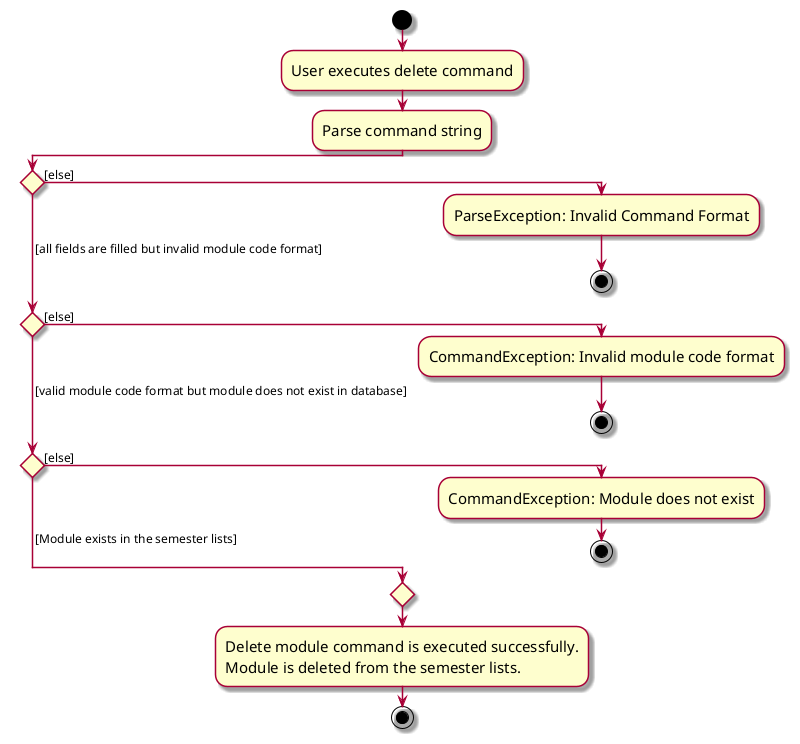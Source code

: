 @startuml
skin rose
skinparam ActivityFontSize 15
skinparam ArrowFontSize 12
!pragma useVerticalIf on
start
:User executes delete command;
:Parse command string;

if () then ([else])
    :ParseException: Invalid Command Format;
    stop
( [all fields are filled but invalid module code format]) elseif () then ([else])
    :CommandException: Invalid module code format;
    stop
( [valid module code format but module does not exist in database]) elseif () then ([else])
    :CommandException: Module does not exist;
    stop
else ( [Module exists in the semester lists])

endif
:Delete module command is executed successfully.
Module is deleted from the semester lists.;

stop
@enduml